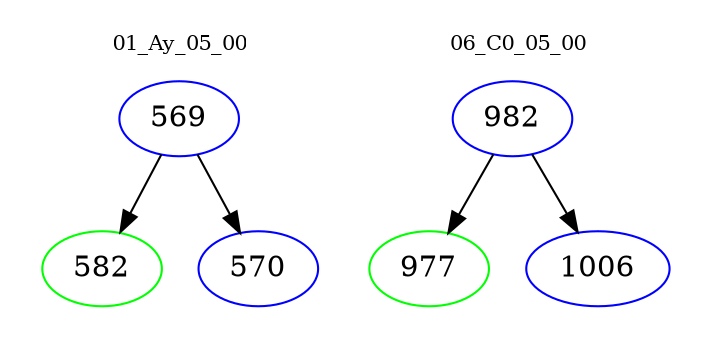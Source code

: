 digraph{
subgraph cluster_0 {
color = white
label = "01_Ay_05_00";
fontsize=10;
T0_569 [label="569", color="blue"]
T0_569 -> T0_582 [color="black"]
T0_582 [label="582", color="green"]
T0_569 -> T0_570 [color="black"]
T0_570 [label="570", color="blue"]
}
subgraph cluster_1 {
color = white
label = "06_C0_05_00";
fontsize=10;
T1_982 [label="982", color="blue"]
T1_982 -> T1_977 [color="black"]
T1_977 [label="977", color="green"]
T1_982 -> T1_1006 [color="black"]
T1_1006 [label="1006", color="blue"]
}
}
